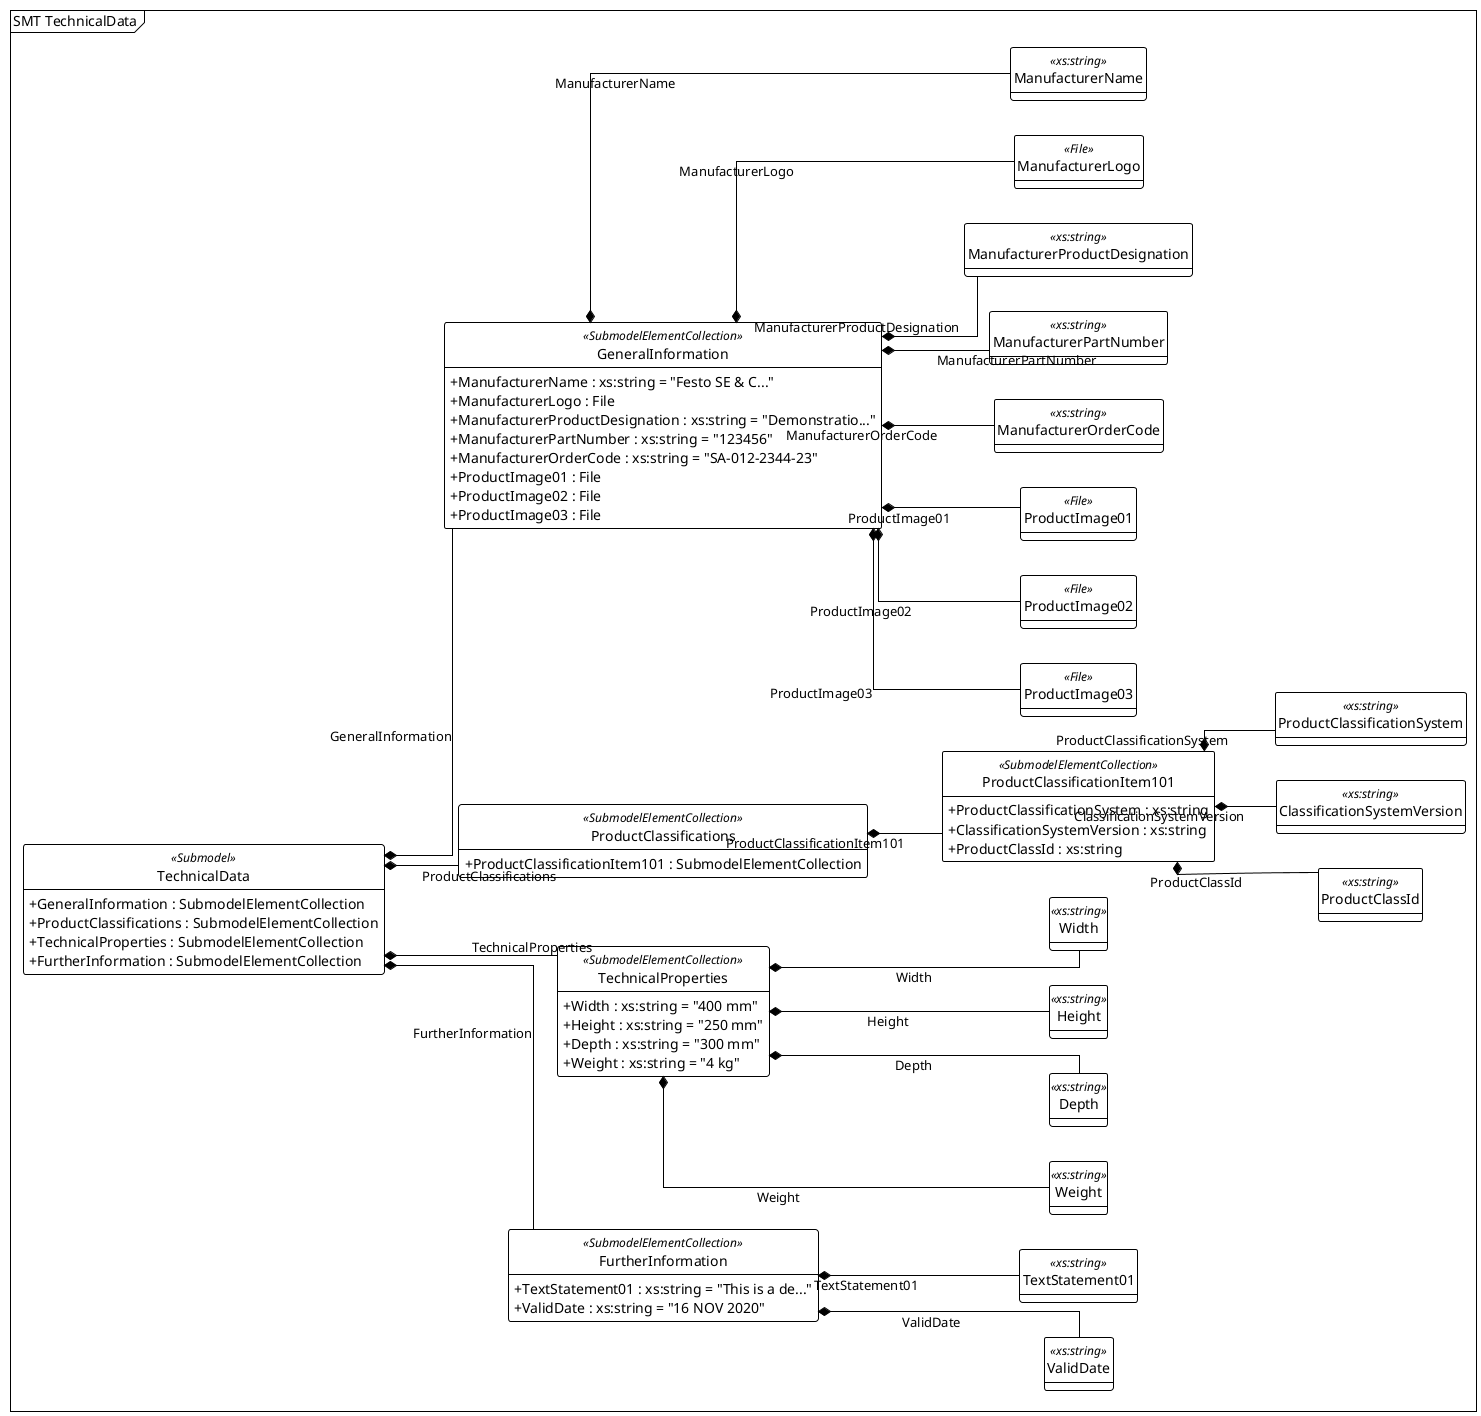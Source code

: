 @startuml
!theme plain
left to right direction
hide class circle
hide class methods
skinparam classAttributeIconSize 0
' skinparam linetype polyline
skinparam linetype ortho
mainframe SMT

mainframe SMT TechnicalData

class "TechnicalData" as ID00000001 <<Submodel>> {
  +GeneralInformation : SubmodelElementCollection
  +ProductClassifications : SubmodelElementCollection
  +TechnicalProperties : SubmodelElementCollection
  +FurtherInformation : SubmodelElementCollection
}

class "GeneralInformation" as ID00000002 <<SubmodelElementCollection>> {
  +ManufacturerName : xs:string = "Festo SE & C..."
  +ManufacturerLogo : File
  +ManufacturerProductDesignation : xs:string = "Demonstratio..."
  +ManufacturerPartNumber : xs:string = "123456"
  +ManufacturerOrderCode : xs:string = "SA-012-2344-23"
  +ProductImage01 : File
  +ProductImage02 : File
  +ProductImage03 : File
}

class "ManufacturerName" as ID00000003 <<xs:string>> {
}

class "ManufacturerLogo" as ID00000004 <<File>> {
}

class "ManufacturerProductDesignation" as ID00000005 <<xs:string>> {
}

class "ManufacturerPartNumber" as ID00000006 <<xs:string>> {
}

class "ManufacturerOrderCode" as ID00000007 <<xs:string>> {
}

class "ProductImage01" as ID00000008 <<File>> {
}

class "ProductImage02" as ID00000009 <<File>> {
}

class "ProductImage03" as ID0000000A <<File>> {
}

class "ProductClassifications" as ID0000000B <<SubmodelElementCollection>> {
  +ProductClassificationItem101 : SubmodelElementCollection
}

class "ProductClassificationItem101" as ID0000000C <<SubmodelElementCollection>> {
  +ProductClassificationSystem : xs:string
  +ClassificationSystemVersion : xs:string
  +ProductClassId : xs:string
}

class "ProductClassificationSystem" as ID0000000D <<xs:string>> {
}

class "ClassificationSystemVersion" as ID0000000E <<xs:string>> {
}

class "ProductClassId" as ID0000000F <<xs:string>> {
}

class "TechnicalProperties" as ID00000010 <<SubmodelElementCollection>> {
  +Width : xs:string = "400 mm"
  +Height : xs:string = "250 mm"
  +Depth : xs:string = "300 mm"
  +Weight : xs:string = "4 kg"
}

class "Width" as ID00000011 <<xs:string>> {
}

class "Height" as ID00000012 <<xs:string>> {
}

class "Depth" as ID00000013 <<xs:string>> {
}

class "Weight" as ID00000014 <<xs:string>> {
}

class "FurtherInformation" as ID00000015 <<SubmodelElementCollection>> {
  +TextStatement01 : xs:string = "This is a de..."
  +ValidDate : xs:string = "16 NOV 2020"
}

class "TextStatement01" as ID00000016 <<xs:string>> {
}

class "ValidDate" as ID00000017 <<xs:string>> {
}

ID00000002 *--  ID00000003 : "ManufacturerName"
ID00000002 *--  ID00000004 : "ManufacturerLogo"
ID00000002 *--  ID00000005 : "ManufacturerProductDesignation"
ID00000002 *--  ID00000006 : "ManufacturerPartNumber"
ID00000002 *--  ID00000007 : "ManufacturerOrderCode"
ID00000002 *--  ID00000008 : "ProductImage01"
ID00000002 *--  ID00000009 : "ProductImage02"
ID00000002 *--  ID0000000A : "ProductImage03"
ID00000001 *--  ID00000002 : "GeneralInformation"
ID0000000C *--  ID0000000D : "ProductClassificationSystem"
ID0000000C *--  ID0000000E : "ClassificationSystemVersion"
ID0000000C *--  ID0000000F : "ProductClassId"
ID0000000B *--  ID0000000C : "ProductClassificationItem101"
ID00000001 *--  ID0000000B : "ProductClassifications"
ID00000010 *--  ID00000011 : "Width"
ID00000010 *--  ID00000012 : "Height"
ID00000010 *--  ID00000013 : "Depth"
ID00000010 *--  ID00000014 : "Weight"
ID00000001 *--  ID00000010 : "TechnicalProperties"
ID00000015 *--  ID00000016 : "TextStatement01"
ID00000015 *--  ID00000017 : "ValidDate"
ID00000001 *--  ID00000015 : "FurtherInformation"
@enduml
